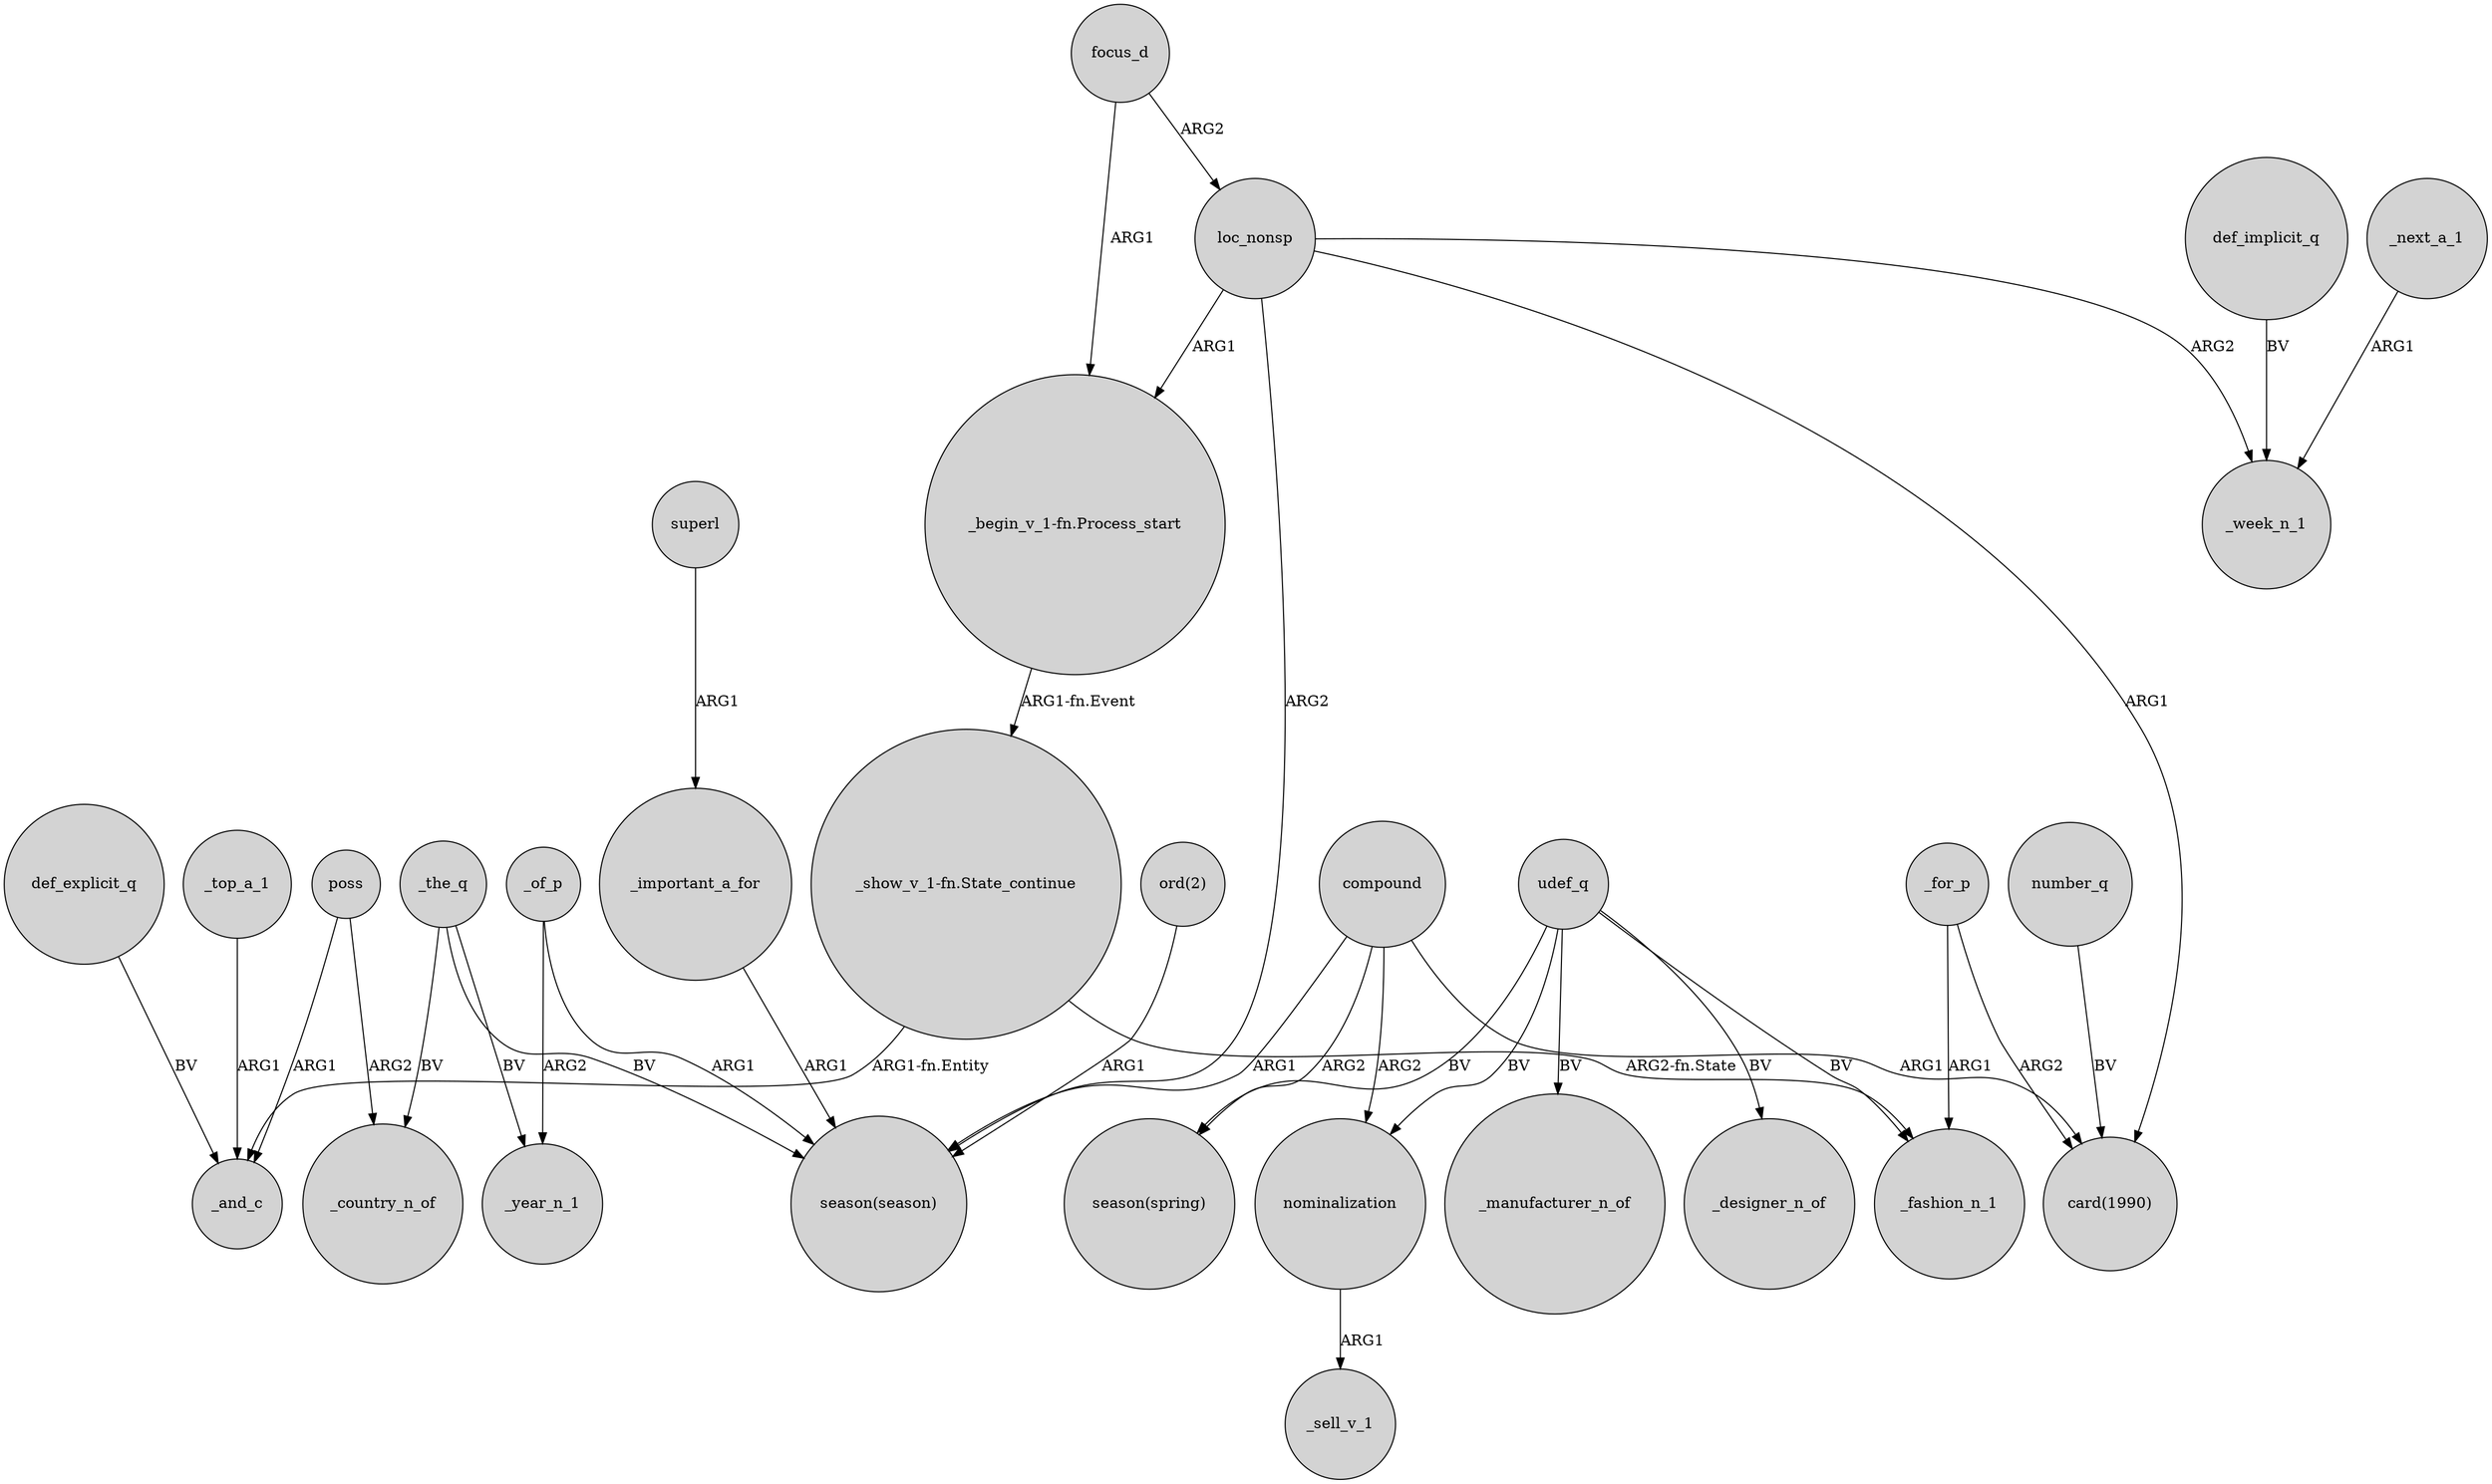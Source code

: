 digraph {
	node [shape=circle style=filled]
	loc_nonsp -> "_begin_v_1-fn.Process_start" [label=ARG1]
	poss -> _country_n_of [label=ARG2]
	_of_p -> _year_n_1 [label=ARG2]
	_of_p -> "season(season)" [label=ARG1]
	udef_q -> nominalization [label=BV]
	"ord(2)" -> "season(season)" [label=ARG1]
	loc_nonsp -> _week_n_1 [label=ARG2]
	focus_d -> loc_nonsp [label=ARG2]
	udef_q -> _designer_n_of [label=BV]
	compound -> nominalization [label=ARG2]
	"_show_v_1-fn.State_continue" -> _and_c [label="ARG1-fn.Entity"]
	compound -> "season(season)" [label=ARG1]
	def_explicit_q -> _and_c [label=BV]
	_for_p -> _fashion_n_1 [label=ARG1]
	compound -> "card(1990)" [label=ARG1]
	_important_a_for -> "season(season)" [label=ARG1]
	poss -> _and_c [label=ARG1]
	_the_q -> _year_n_1 [label=BV]
	udef_q -> _manufacturer_n_of [label=BV]
	_the_q -> _country_n_of [label=BV]
	udef_q -> "season(spring)" [label=BV]
	def_implicit_q -> _week_n_1 [label=BV]
	_for_p -> "card(1990)" [label=ARG2]
	nominalization -> _sell_v_1 [label=ARG1]
	_next_a_1 -> _week_n_1 [label=ARG1]
	udef_q -> _fashion_n_1 [label=BV]
	loc_nonsp -> "card(1990)" [label=ARG1]
	number_q -> "card(1990)" [label=BV]
	loc_nonsp -> "season(season)" [label=ARG2]
	focus_d -> "_begin_v_1-fn.Process_start" [label=ARG1]
	"_show_v_1-fn.State_continue" -> _fashion_n_1 [label="ARG2-fn.State"]
	"_begin_v_1-fn.Process_start" -> "_show_v_1-fn.State_continue" [label="ARG1-fn.Event"]
	superl -> _important_a_for [label=ARG1]
	compound -> "season(spring)" [label=ARG2]
	_the_q -> "season(season)" [label=BV]
	_top_a_1 -> _and_c [label=ARG1]
}
